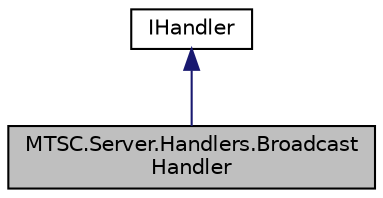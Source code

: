 digraph "MTSC.Server.Handlers.BroadcastHandler"
{
 // LATEX_PDF_SIZE
  edge [fontname="Helvetica",fontsize="10",labelfontname="Helvetica",labelfontsize="10"];
  node [fontname="Helvetica",fontsize="10",shape=record];
  Node0 [label="MTSC.Server.Handlers.Broadcast\lHandler",height=0.2,width=0.4,color="black", fillcolor="grey75", style="filled", fontcolor="black",tooltip="Broadcast handler."];
  Node1 -> Node0 [dir="back",color="midnightblue",fontsize="10",style="solid",fontname="Helvetica"];
  Node1 [label="IHandler",height=0.2,width=0.4,color="black", fillcolor="white", style="filled",URL="$da/d7d/interface_m_t_s_c_1_1_server_1_1_handlers_1_1_i_handler.html",tooltip="Interface for communication handlers."];
}
